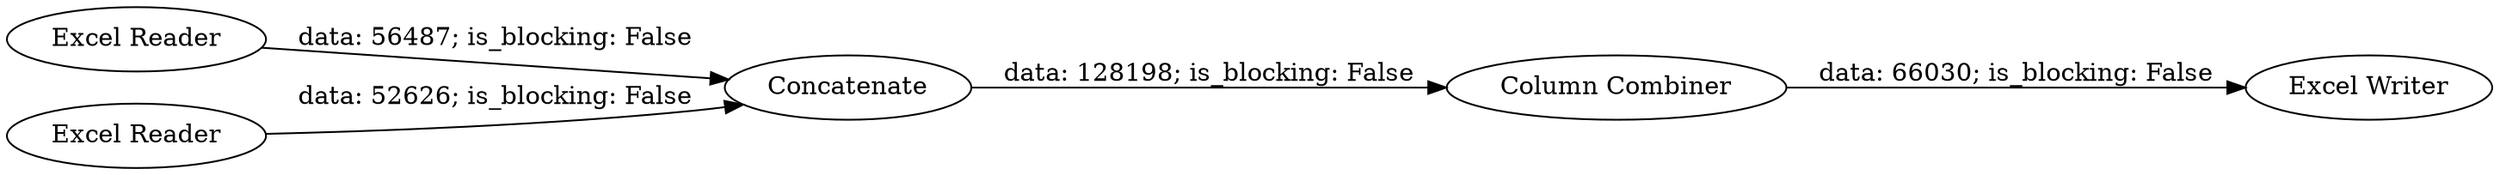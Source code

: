 digraph {
	"-9005271842621855687_13" [label="Excel Reader"]
	"-9005271842621855687_18" [label="Excel Writer"]
	"-9005271842621855687_16" [label=Concatenate]
	"-9005271842621855687_12" [label="Excel Reader"]
	"-9005271842621855687_17" [label="Column Combiner"]
	"-9005271842621855687_16" -> "-9005271842621855687_17" [label="data: 128198; is_blocking: False"]
	"-9005271842621855687_13" -> "-9005271842621855687_16" [label="data: 56487; is_blocking: False"]
	"-9005271842621855687_12" -> "-9005271842621855687_16" [label="data: 52626; is_blocking: False"]
	"-9005271842621855687_17" -> "-9005271842621855687_18" [label="data: 66030; is_blocking: False"]
	rankdir=LR
}
